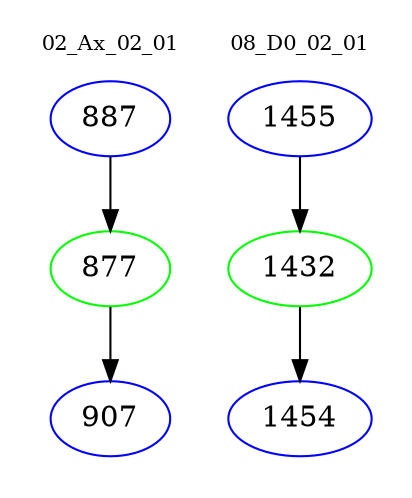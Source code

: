 digraph{
subgraph cluster_0 {
color = white
label = "02_Ax_02_01";
fontsize=10;
T0_887 [label="887", color="blue"]
T0_887 -> T0_877 [color="black"]
T0_877 [label="877", color="green"]
T0_877 -> T0_907 [color="black"]
T0_907 [label="907", color="blue"]
}
subgraph cluster_1 {
color = white
label = "08_D0_02_01";
fontsize=10;
T1_1455 [label="1455", color="blue"]
T1_1455 -> T1_1432 [color="black"]
T1_1432 [label="1432", color="green"]
T1_1432 -> T1_1454 [color="black"]
T1_1454 [label="1454", color="blue"]
}
}

